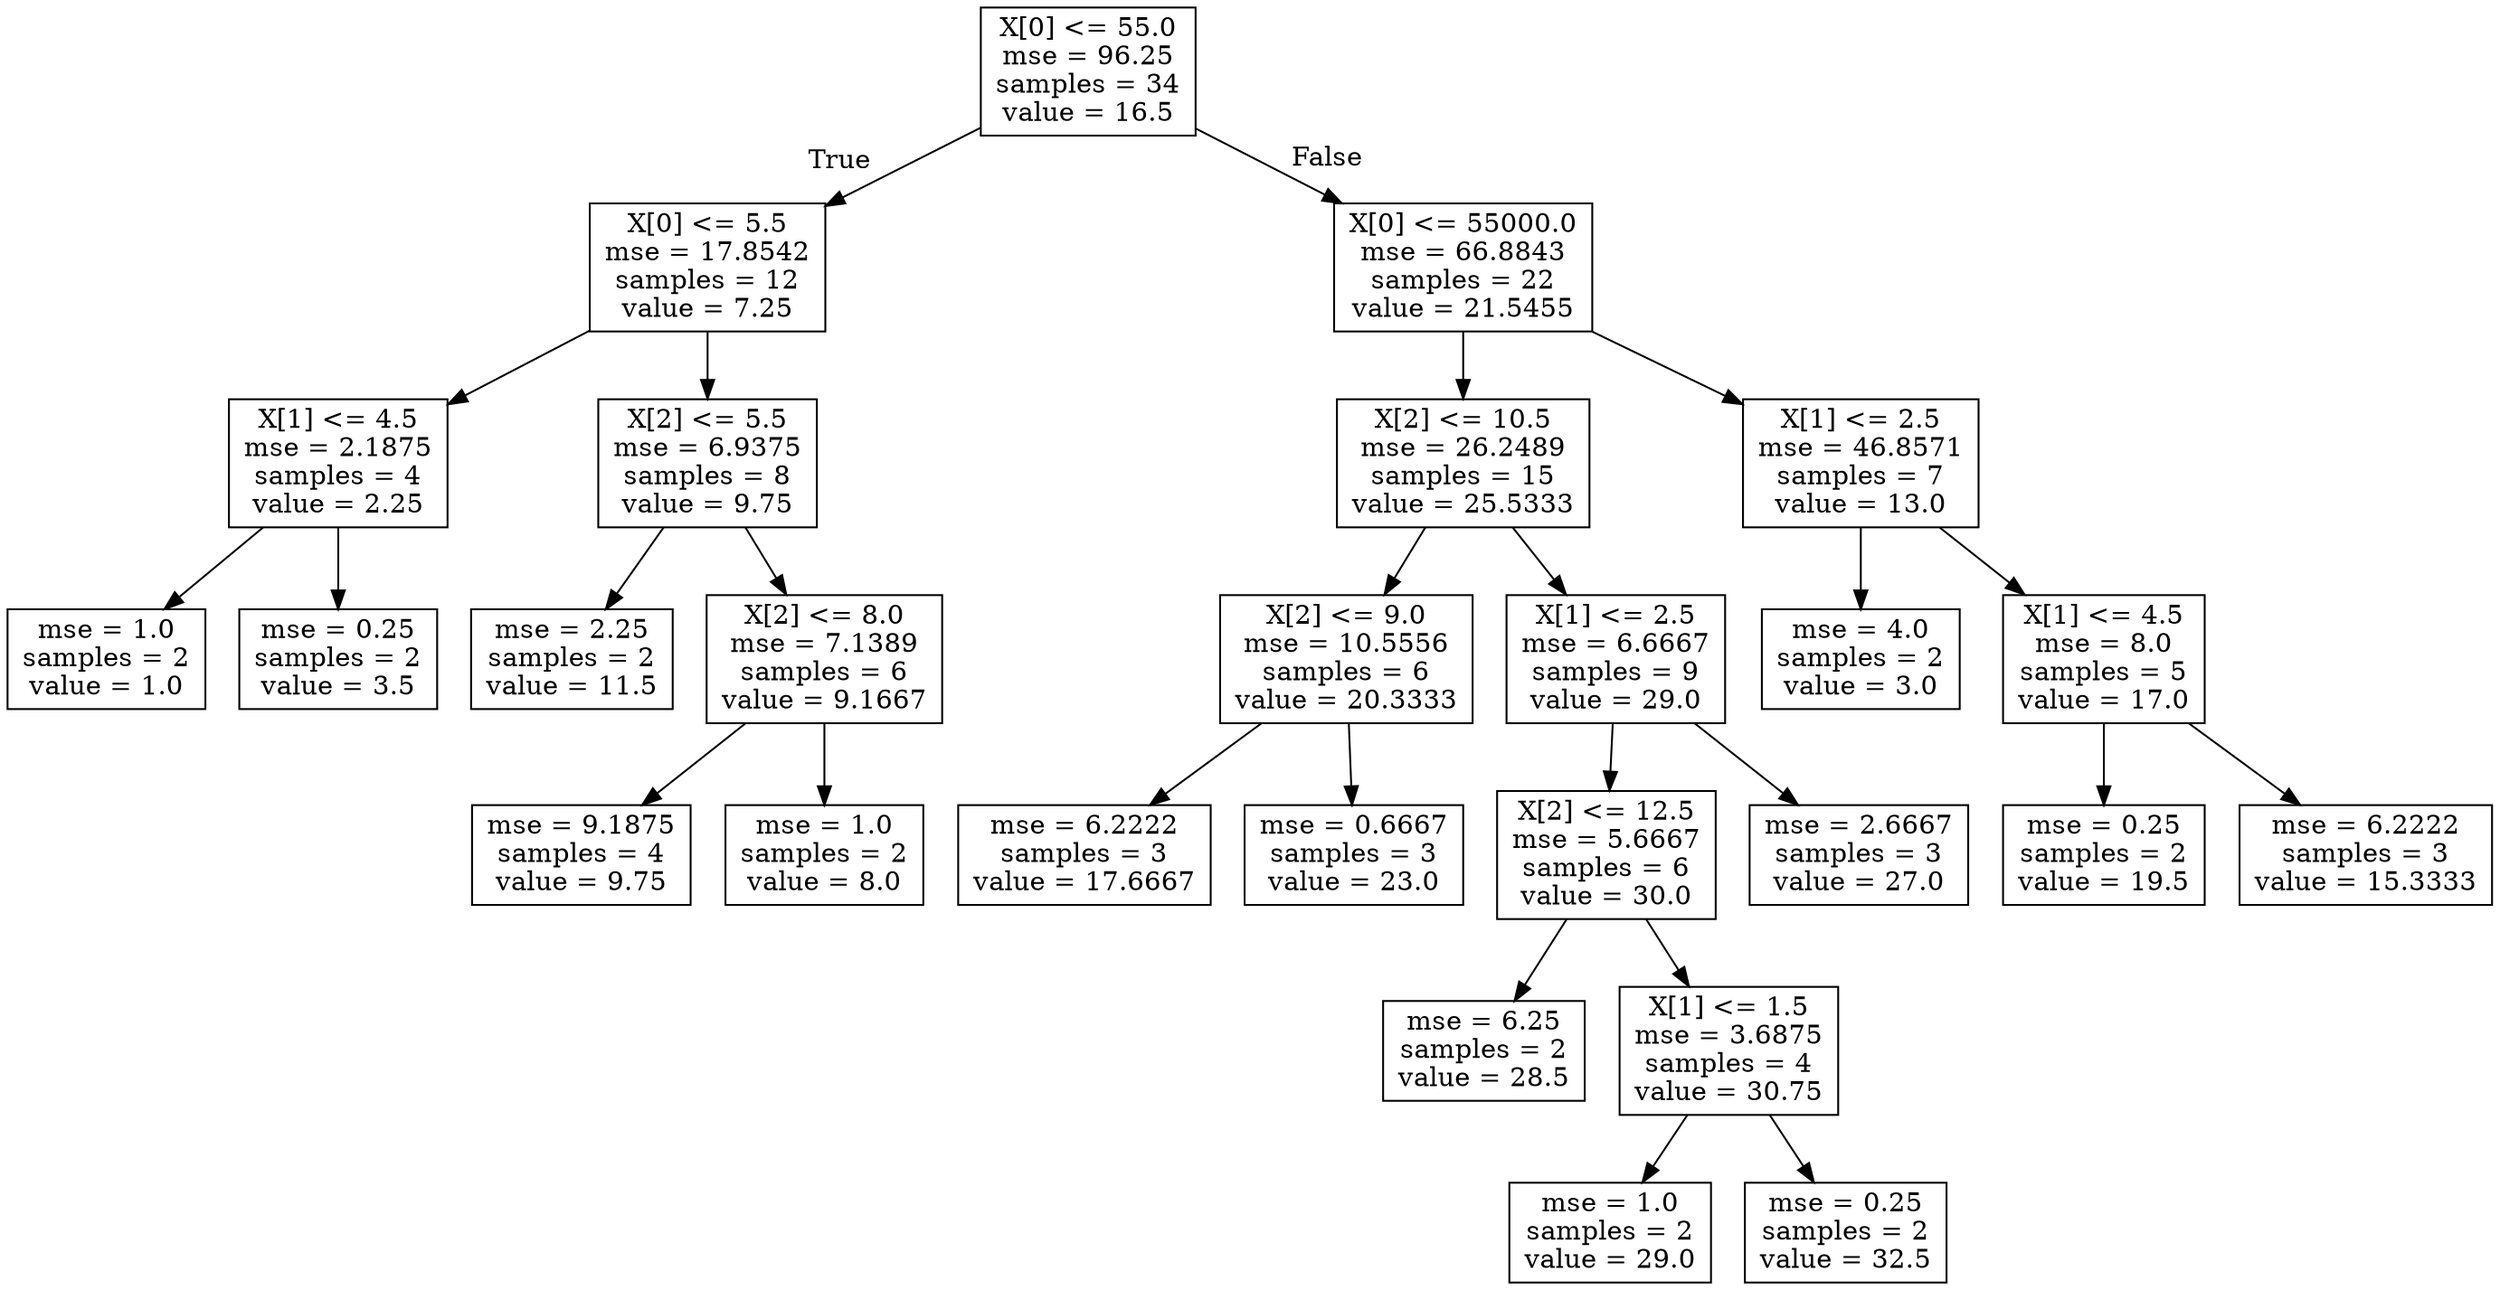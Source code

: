 digraph Tree {
node [shape=box] ;
0 [label="X[0] <= 55.0\nmse = 96.25\nsamples = 34\nvalue = 16.5"] ;
1 [label="X[0] <= 5.5\nmse = 17.8542\nsamples = 12\nvalue = 7.25"] ;
0 -> 1 [labeldistance=2.5, labelangle=45, headlabel="True"] ;
2 [label="X[1] <= 4.5\nmse = 2.1875\nsamples = 4\nvalue = 2.25"] ;
1 -> 2 ;
3 [label="mse = 1.0\nsamples = 2\nvalue = 1.0"] ;
2 -> 3 ;
4 [label="mse = 0.25\nsamples = 2\nvalue = 3.5"] ;
2 -> 4 ;
5 [label="X[2] <= 5.5\nmse = 6.9375\nsamples = 8\nvalue = 9.75"] ;
1 -> 5 ;
6 [label="mse = 2.25\nsamples = 2\nvalue = 11.5"] ;
5 -> 6 ;
7 [label="X[2] <= 8.0\nmse = 7.1389\nsamples = 6\nvalue = 9.1667"] ;
5 -> 7 ;
8 [label="mse = 9.1875\nsamples = 4\nvalue = 9.75"] ;
7 -> 8 ;
9 [label="mse = 1.0\nsamples = 2\nvalue = 8.0"] ;
7 -> 9 ;
10 [label="X[0] <= 55000.0\nmse = 66.8843\nsamples = 22\nvalue = 21.5455"] ;
0 -> 10 [labeldistance=2.5, labelangle=-45, headlabel="False"] ;
11 [label="X[2] <= 10.5\nmse = 26.2489\nsamples = 15\nvalue = 25.5333"] ;
10 -> 11 ;
12 [label="X[2] <= 9.0\nmse = 10.5556\nsamples = 6\nvalue = 20.3333"] ;
11 -> 12 ;
13 [label="mse = 6.2222\nsamples = 3\nvalue = 17.6667"] ;
12 -> 13 ;
14 [label="mse = 0.6667\nsamples = 3\nvalue = 23.0"] ;
12 -> 14 ;
15 [label="X[1] <= 2.5\nmse = 6.6667\nsamples = 9\nvalue = 29.0"] ;
11 -> 15 ;
16 [label="X[2] <= 12.5\nmse = 5.6667\nsamples = 6\nvalue = 30.0"] ;
15 -> 16 ;
17 [label="mse = 6.25\nsamples = 2\nvalue = 28.5"] ;
16 -> 17 ;
18 [label="X[1] <= 1.5\nmse = 3.6875\nsamples = 4\nvalue = 30.75"] ;
16 -> 18 ;
19 [label="mse = 1.0\nsamples = 2\nvalue = 29.0"] ;
18 -> 19 ;
20 [label="mse = 0.25\nsamples = 2\nvalue = 32.5"] ;
18 -> 20 ;
21 [label="mse = 2.6667\nsamples = 3\nvalue = 27.0"] ;
15 -> 21 ;
22 [label="X[1] <= 2.5\nmse = 46.8571\nsamples = 7\nvalue = 13.0"] ;
10 -> 22 ;
23 [label="mse = 4.0\nsamples = 2\nvalue = 3.0"] ;
22 -> 23 ;
24 [label="X[1] <= 4.5\nmse = 8.0\nsamples = 5\nvalue = 17.0"] ;
22 -> 24 ;
25 [label="mse = 0.25\nsamples = 2\nvalue = 19.5"] ;
24 -> 25 ;
26 [label="mse = 6.2222\nsamples = 3\nvalue = 15.3333"] ;
24 -> 26 ;
}